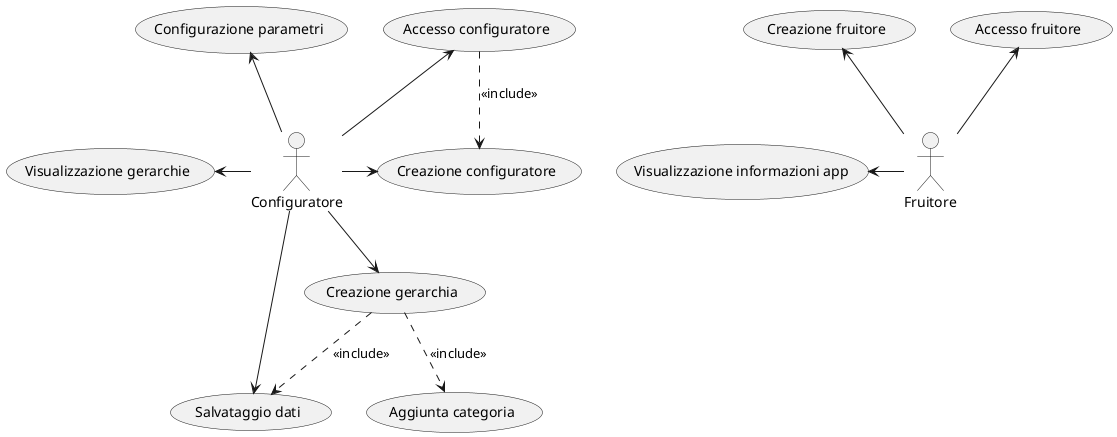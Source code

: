 @startuml

:Fruitore: as Admin
(Accesso fruitore) as (UseF1)
(Creazione fruitore) as (UseF2)
(Visualizzazione informazioni app) as (UseF3)

Admin -left-> (UseF3)
Admin -up-> (UseF1)
Admin -up-> (UseF2)

(Accesso configuratore) as (Use1)
(Creazione configuratore) as (Use2)
(Salvataggio dati) as (Use3)
(Visualizzazione gerarchie) as (Use4)
(Creazione gerarchia) as (Use5)
(Aggiunta categoria) as (Use6)
(Configurazione parametri) as (Use7)

:Configuratore: as Admin2
Admin2 -left-> (Use4)
Admin2 --> (Use5)
Admin2 --> (Use3)
Admin2 -right-> (Use2)
Admin2 -up-> (Use1)
Admin2 -up-> (Use7)

(Use1) ..> (Use2): <<include>>
(Use5) ..> (Use6): <<include>>
(Use5) ..> (Use3): <<include>>


@enduml